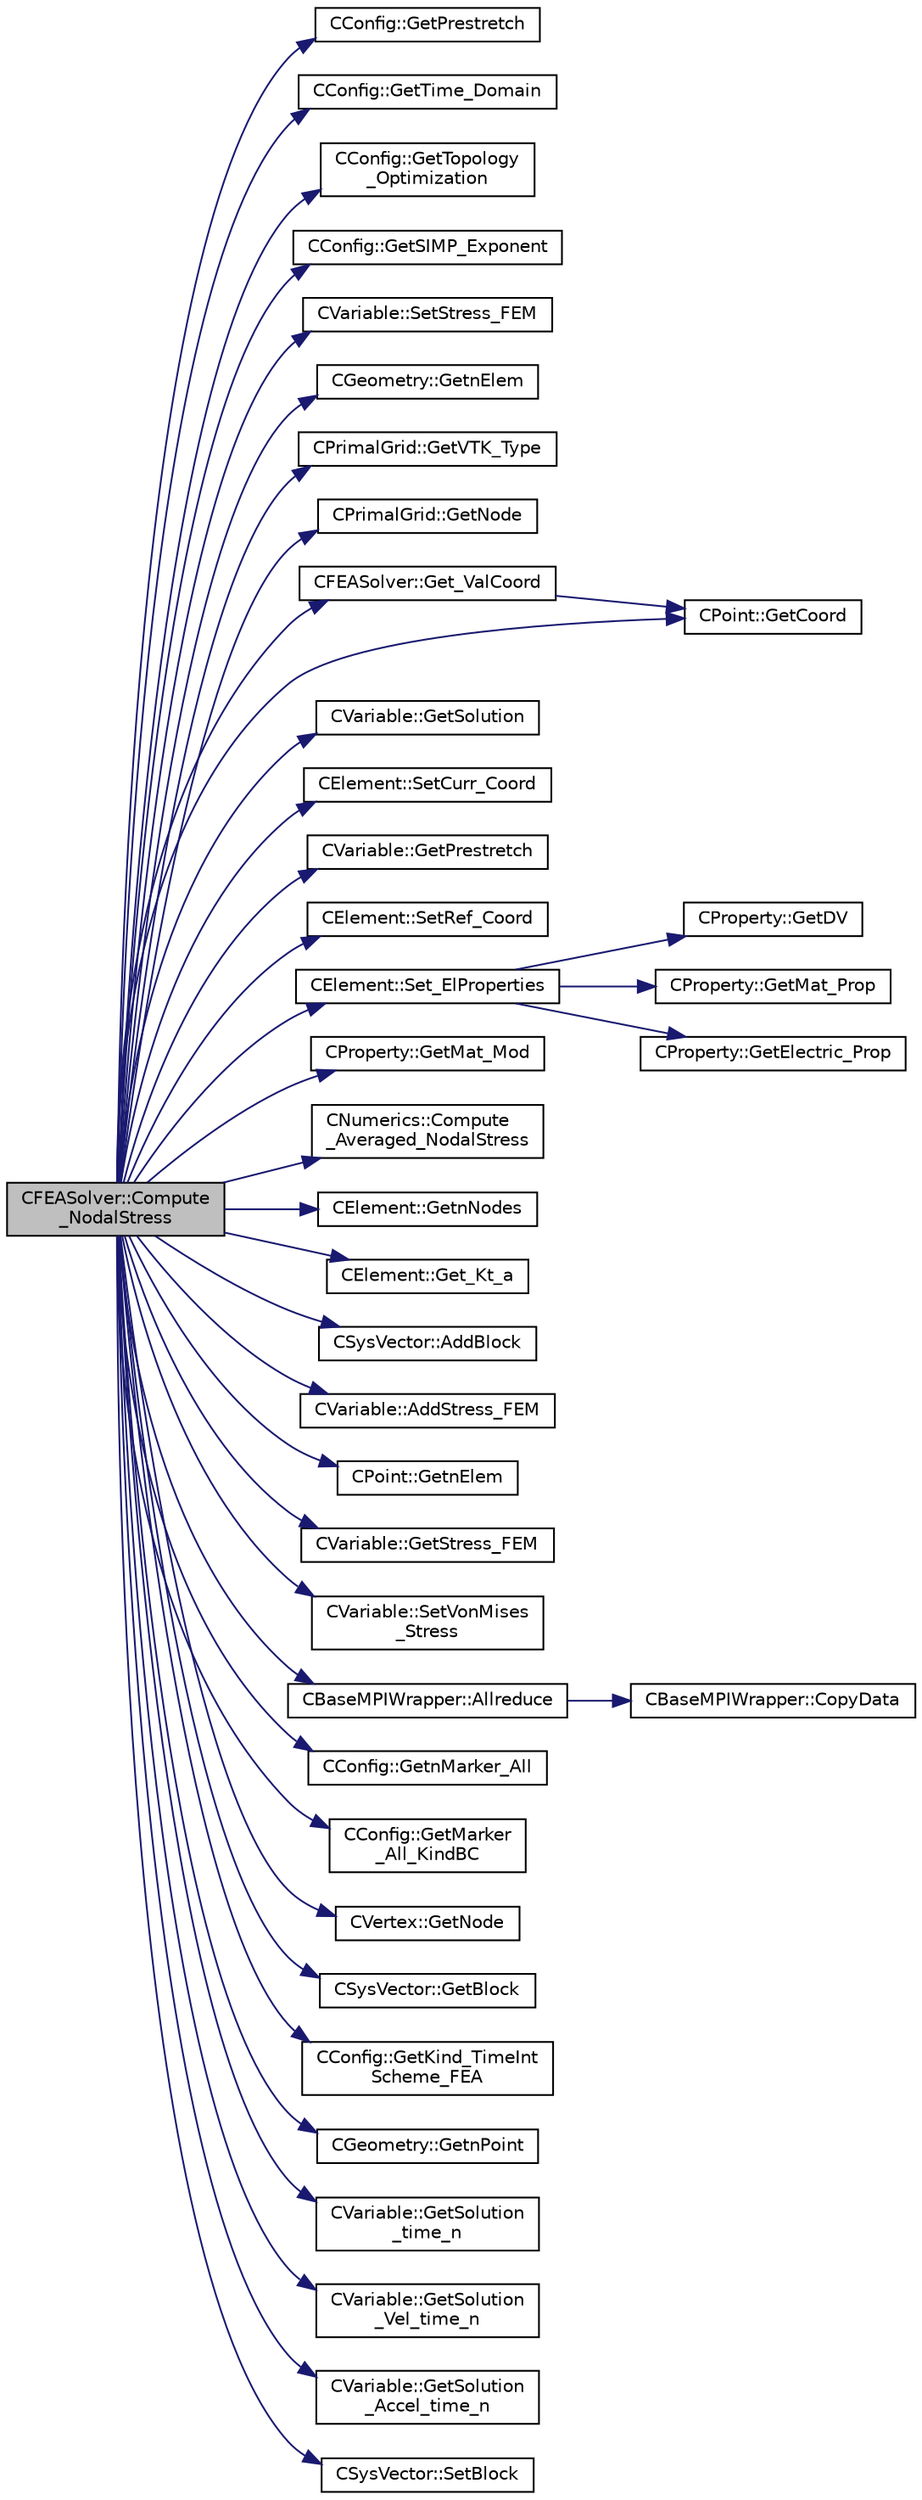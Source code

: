 digraph "CFEASolver::Compute_NodalStress"
{
  edge [fontname="Helvetica",fontsize="10",labelfontname="Helvetica",labelfontsize="10"];
  node [fontname="Helvetica",fontsize="10",shape=record];
  rankdir="LR";
  Node301 [label="CFEASolver::Compute\l_NodalStress",height=0.2,width=0.4,color="black", fillcolor="grey75", style="filled", fontcolor="black"];
  Node301 -> Node302 [color="midnightblue",fontsize="10",style="solid",fontname="Helvetica"];
  Node302 [label="CConfig::GetPrestretch",height=0.2,width=0.4,color="black", fillcolor="white", style="filled",URL="$class_c_config.html#a5d4b567b9d086ed10256f8896e12ed17",tooltip="Decide whether it&#39;s necessary to read a reference geometry. "];
  Node301 -> Node303 [color="midnightblue",fontsize="10",style="solid",fontname="Helvetica"];
  Node303 [label="CConfig::GetTime_Domain",height=0.2,width=0.4,color="black", fillcolor="white", style="filled",URL="$class_c_config.html#a6a11350b3c8d7577318be43cda6f7292",tooltip="Check if the multizone problem is solved for time domain. "];
  Node301 -> Node304 [color="midnightblue",fontsize="10",style="solid",fontname="Helvetica"];
  Node304 [label="CConfig::GetTopology\l_Optimization",height=0.2,width=0.4,color="black", fillcolor="white", style="filled",URL="$class_c_config.html#aaf3e38ba9bf594bc2d636158d1dbf305",tooltip="Get topology optimization. "];
  Node301 -> Node305 [color="midnightblue",fontsize="10",style="solid",fontname="Helvetica"];
  Node305 [label="CConfig::GetSIMP_Exponent",height=0.2,width=0.4,color="black", fillcolor="white", style="filled",URL="$class_c_config.html#a2759180807b49d7c91924011abec1a35",tooltip="Get exponent for density-based stiffness penalization. "];
  Node301 -> Node306 [color="midnightblue",fontsize="10",style="solid",fontname="Helvetica"];
  Node306 [label="CVariable::SetStress_FEM",height=0.2,width=0.4,color="black", fillcolor="white", style="filled",URL="$class_c_variable.html#a681c56653122e42e840f80ccd5ec788d",tooltip="A virtual member. "];
  Node301 -> Node307 [color="midnightblue",fontsize="10",style="solid",fontname="Helvetica"];
  Node307 [label="CGeometry::GetnElem",height=0.2,width=0.4,color="black", fillcolor="white", style="filled",URL="$class_c_geometry.html#a4ae48ec038df1f5ee7c1daadabea5e99",tooltip="Get number of elements. "];
  Node301 -> Node308 [color="midnightblue",fontsize="10",style="solid",fontname="Helvetica"];
  Node308 [label="CPrimalGrid::GetVTK_Type",height=0.2,width=0.4,color="black", fillcolor="white", style="filled",URL="$class_c_primal_grid.html#adb676897e7cf4a83ceb83065e7c6a04f",tooltip="A pure virtual member. "];
  Node301 -> Node309 [color="midnightblue",fontsize="10",style="solid",fontname="Helvetica"];
  Node309 [label="CPrimalGrid::GetNode",height=0.2,width=0.4,color="black", fillcolor="white", style="filled",URL="$class_c_primal_grid.html#a4fc7b6b6ac5025325c7e68fb56fbeef8",tooltip="A pure virtual member. "];
  Node301 -> Node310 [color="midnightblue",fontsize="10",style="solid",fontname="Helvetica"];
  Node310 [label="CFEASolver::Get_ValCoord",height=0.2,width=0.4,color="black", fillcolor="white", style="filled",URL="$class_c_f_e_a_solver.html#aa884a16a0a77d7ff877a564b0ca7206d",tooltip="Get the value of the reference coordinate to set on the element structure. "];
  Node310 -> Node311 [color="midnightblue",fontsize="10",style="solid",fontname="Helvetica"];
  Node311 [label="CPoint::GetCoord",height=0.2,width=0.4,color="black", fillcolor="white", style="filled",URL="$class_c_point.html#a95fe081d22e96e190cb3edcbf0d6525f",tooltip="Get the coordinates dor the control volume. "];
  Node301 -> Node312 [color="midnightblue",fontsize="10",style="solid",fontname="Helvetica"];
  Node312 [label="CVariable::GetSolution",height=0.2,width=0.4,color="black", fillcolor="white", style="filled",URL="$class_c_variable.html#a261483e39c23c1de7cb9aea7e917c121",tooltip="Get the solution. "];
  Node301 -> Node313 [color="midnightblue",fontsize="10",style="solid",fontname="Helvetica"];
  Node313 [label="CElement::SetCurr_Coord",height=0.2,width=0.4,color="black", fillcolor="white", style="filled",URL="$class_c_element.html#a1909cf0356d960f9b3a40f4c85b8233e",tooltip="Set the value of the coordinate of the nodes in the current configuration. "];
  Node301 -> Node314 [color="midnightblue",fontsize="10",style="solid",fontname="Helvetica"];
  Node314 [label="CVariable::GetPrestretch",height=0.2,width=0.4,color="black", fillcolor="white", style="filled",URL="$class_c_variable.html#a218ef8b4d9557efbf41e60dc5ccdb50d",tooltip="A virtual member. "];
  Node301 -> Node315 [color="midnightblue",fontsize="10",style="solid",fontname="Helvetica"];
  Node315 [label="CElement::SetRef_Coord",height=0.2,width=0.4,color="black", fillcolor="white", style="filled",URL="$class_c_element.html#a734f0ffdf9fc0d48f6add20fd6cd5cfe",tooltip="Set the value of the coordinate of the nodes in the reference configuration. "];
  Node301 -> Node316 [color="midnightblue",fontsize="10",style="solid",fontname="Helvetica"];
  Node316 [label="CElement::Set_ElProperties",height=0.2,width=0.4,color="black", fillcolor="white", style="filled",URL="$class_c_element.html#a5a9bc98cf64c54b7e073427967dc3f5a",tooltip="Store the values of the identifiers for element properties. "];
  Node316 -> Node317 [color="midnightblue",fontsize="10",style="solid",fontname="Helvetica"];
  Node317 [label="CProperty::GetDV",height=0.2,width=0.4,color="black", fillcolor="white", style="filled",URL="$class_c_property.html#a903e86823bf39c0aee76101d401668c5",tooltip="Get index of the design variable. "];
  Node316 -> Node318 [color="midnightblue",fontsize="10",style="solid",fontname="Helvetica"];
  Node318 [label="CProperty::GetMat_Prop",height=0.2,width=0.4,color="black", fillcolor="white", style="filled",URL="$class_c_property.html#ae052b949ce07fbd8906850d8098862cf",tooltip="Get index of the physical properties. "];
  Node316 -> Node319 [color="midnightblue",fontsize="10",style="solid",fontname="Helvetica"];
  Node319 [label="CProperty::GetElectric_Prop",height=0.2,width=0.4,color="black", fillcolor="white", style="filled",URL="$class_c_property.html#a39808d4c3a823fee58948e00f3abb002",tooltip="Get index of the electric properties. "];
  Node301 -> Node320 [color="midnightblue",fontsize="10",style="solid",fontname="Helvetica"];
  Node320 [label="CProperty::GetMat_Mod",height=0.2,width=0.4,color="black", fillcolor="white", style="filled",URL="$class_c_property.html#a7dfea7244f23fe4db5118aa1e8291413",tooltip="Get the material model to use for the element. "];
  Node301 -> Node321 [color="midnightblue",fontsize="10",style="solid",fontname="Helvetica"];
  Node321 [label="CNumerics::Compute\l_Averaged_NodalStress",height=0.2,width=0.4,color="black", fillcolor="white", style="filled",URL="$class_c_numerics.html#ac4c2c01125adf16a44fbfaa496623b23",tooltip="A virtual member to compute the averaged nodal stresses. "];
  Node301 -> Node322 [color="midnightblue",fontsize="10",style="solid",fontname="Helvetica"];
  Node322 [label="CElement::GetnNodes",height=0.2,width=0.4,color="black", fillcolor="white", style="filled",URL="$class_c_element.html#a87d13ba01e276d05b00b42caa1d5ee3c",tooltip="Retrieve the number of nodes of the element. "];
  Node301 -> Node323 [color="midnightblue",fontsize="10",style="solid",fontname="Helvetica"];
  Node323 [label="CElement::Get_Kt_a",height=0.2,width=0.4,color="black", fillcolor="white", style="filled",URL="$class_c_element.html#a8b2b11078cc413d3de947f6437d4fb92",tooltip="Return the values of the nodal stress components of the residual for node a. "];
  Node301 -> Node324 [color="midnightblue",fontsize="10",style="solid",fontname="Helvetica"];
  Node324 [label="CSysVector::AddBlock",height=0.2,width=0.4,color="black", fillcolor="white", style="filled",URL="$class_c_sys_vector.html#acd4c36df2ea0b7ad473944cff9bf5d72",tooltip="Add val_residual to the residual. "];
  Node301 -> Node325 [color="midnightblue",fontsize="10",style="solid",fontname="Helvetica"];
  Node325 [label="CVariable::AddStress_FEM",height=0.2,width=0.4,color="black", fillcolor="white", style="filled",URL="$class_c_variable.html#a34ff2428f6227e73eea0bb9deb5b8830",tooltip="A virtual member. "];
  Node301 -> Node326 [color="midnightblue",fontsize="10",style="solid",fontname="Helvetica"];
  Node326 [label="CPoint::GetnElem",height=0.2,width=0.4,color="black", fillcolor="white", style="filled",URL="$class_c_point.html#afa5b9cd1e067604590a26810894c83b5",tooltip="Get the number of elements that compose the control volume. "];
  Node301 -> Node327 [color="midnightblue",fontsize="10",style="solid",fontname="Helvetica"];
  Node327 [label="CVariable::GetStress_FEM",height=0.2,width=0.4,color="black", fillcolor="white", style="filled",URL="$class_c_variable.html#a31a0115e1d78e2cad6930cfd4666f42a",tooltip="A virtual member. "];
  Node301 -> Node328 [color="midnightblue",fontsize="10",style="solid",fontname="Helvetica"];
  Node328 [label="CVariable::SetVonMises\l_Stress",height=0.2,width=0.4,color="black", fillcolor="white", style="filled",URL="$class_c_variable.html#aa05780621006fa3f43c1bd3886eb3b00",tooltip="A virtual member. "];
  Node301 -> Node329 [color="midnightblue",fontsize="10",style="solid",fontname="Helvetica"];
  Node329 [label="CBaseMPIWrapper::Allreduce",height=0.2,width=0.4,color="black", fillcolor="white", style="filled",URL="$class_c_base_m_p_i_wrapper.html#a637b6fd917a8ca91ce748ba88e0d66b6"];
  Node329 -> Node330 [color="midnightblue",fontsize="10",style="solid",fontname="Helvetica"];
  Node330 [label="CBaseMPIWrapper::CopyData",height=0.2,width=0.4,color="black", fillcolor="white", style="filled",URL="$class_c_base_m_p_i_wrapper.html#a4725cc1dd65b161b483e812a538a5e36"];
  Node301 -> Node331 [color="midnightblue",fontsize="10",style="solid",fontname="Helvetica"];
  Node331 [label="CConfig::GetnMarker_All",height=0.2,width=0.4,color="black", fillcolor="white", style="filled",URL="$class_c_config.html#a300c4884edfc0c2acf395036439004f4",tooltip="Get the total number of boundary markers including send/receive domains. "];
  Node301 -> Node332 [color="midnightblue",fontsize="10",style="solid",fontname="Helvetica"];
  Node332 [label="CConfig::GetMarker\l_All_KindBC",height=0.2,width=0.4,color="black", fillcolor="white", style="filled",URL="$class_c_config.html#a57d43acc1457d2d27095ce006218862e",tooltip="Get the kind of boundary for each marker. "];
  Node301 -> Node333 [color="midnightblue",fontsize="10",style="solid",fontname="Helvetica"];
  Node333 [label="CVertex::GetNode",height=0.2,width=0.4,color="black", fillcolor="white", style="filled",URL="$class_c_vertex.html#a95c513bf927464157ed96b6c79779a1f",tooltip="Get the node of the vertex. "];
  Node301 -> Node311 [color="midnightblue",fontsize="10",style="solid",fontname="Helvetica"];
  Node301 -> Node334 [color="midnightblue",fontsize="10",style="solid",fontname="Helvetica"];
  Node334 [label="CSysVector::GetBlock",height=0.2,width=0.4,color="black", fillcolor="white", style="filled",URL="$class_c_sys_vector.html#a0f53b910eb47537bbedcade1fa4b7e5e",tooltip="Get the value of the residual. "];
  Node301 -> Node335 [color="midnightblue",fontsize="10",style="solid",fontname="Helvetica"];
  Node335 [label="CConfig::GetKind_TimeInt\lScheme_FEA",height=0.2,width=0.4,color="black", fillcolor="white", style="filled",URL="$class_c_config.html#a4cf38e5edc94f4da2cb15201b3f6c09e",tooltip="Get the kind of integration scheme (explicit or implicit) for the flow equations. ..."];
  Node301 -> Node336 [color="midnightblue",fontsize="10",style="solid",fontname="Helvetica"];
  Node336 [label="CGeometry::GetnPoint",height=0.2,width=0.4,color="black", fillcolor="white", style="filled",URL="$class_c_geometry.html#aa68b666b38f4d2c7021736ae86940f44",tooltip="Get number of points. "];
  Node301 -> Node337 [color="midnightblue",fontsize="10",style="solid",fontname="Helvetica"];
  Node337 [label="CVariable::GetSolution\l_time_n",height=0.2,width=0.4,color="black", fillcolor="white", style="filled",URL="$class_c_variable.html#a9162db789c2ca2b71159697cc500fcce",tooltip="Get the solution at time n. "];
  Node301 -> Node338 [color="midnightblue",fontsize="10",style="solid",fontname="Helvetica"];
  Node338 [label="CVariable::GetSolution\l_Vel_time_n",height=0.2,width=0.4,color="black", fillcolor="white", style="filled",URL="$class_c_variable.html#ab36e9bb95a17f0561a94edb80f1ca4c0",tooltip="Get the velocity of the nodes (Structural Analysis) at time n. "];
  Node301 -> Node339 [color="midnightblue",fontsize="10",style="solid",fontname="Helvetica"];
  Node339 [label="CVariable::GetSolution\l_Accel_time_n",height=0.2,width=0.4,color="black", fillcolor="white", style="filled",URL="$class_c_variable.html#acb493936a05287142a6257122f5cefb5",tooltip="Get the acceleration of the nodes (Structural Analysis) at time n. "];
  Node301 -> Node340 [color="midnightblue",fontsize="10",style="solid",fontname="Helvetica"];
  Node340 [label="CSysVector::SetBlock",height=0.2,width=0.4,color="black", fillcolor="white", style="filled",URL="$class_c_sys_vector.html#aabb2532adebacdb80feb7ee23c62b076",tooltip="Set val_residual to the residual. "];
}

